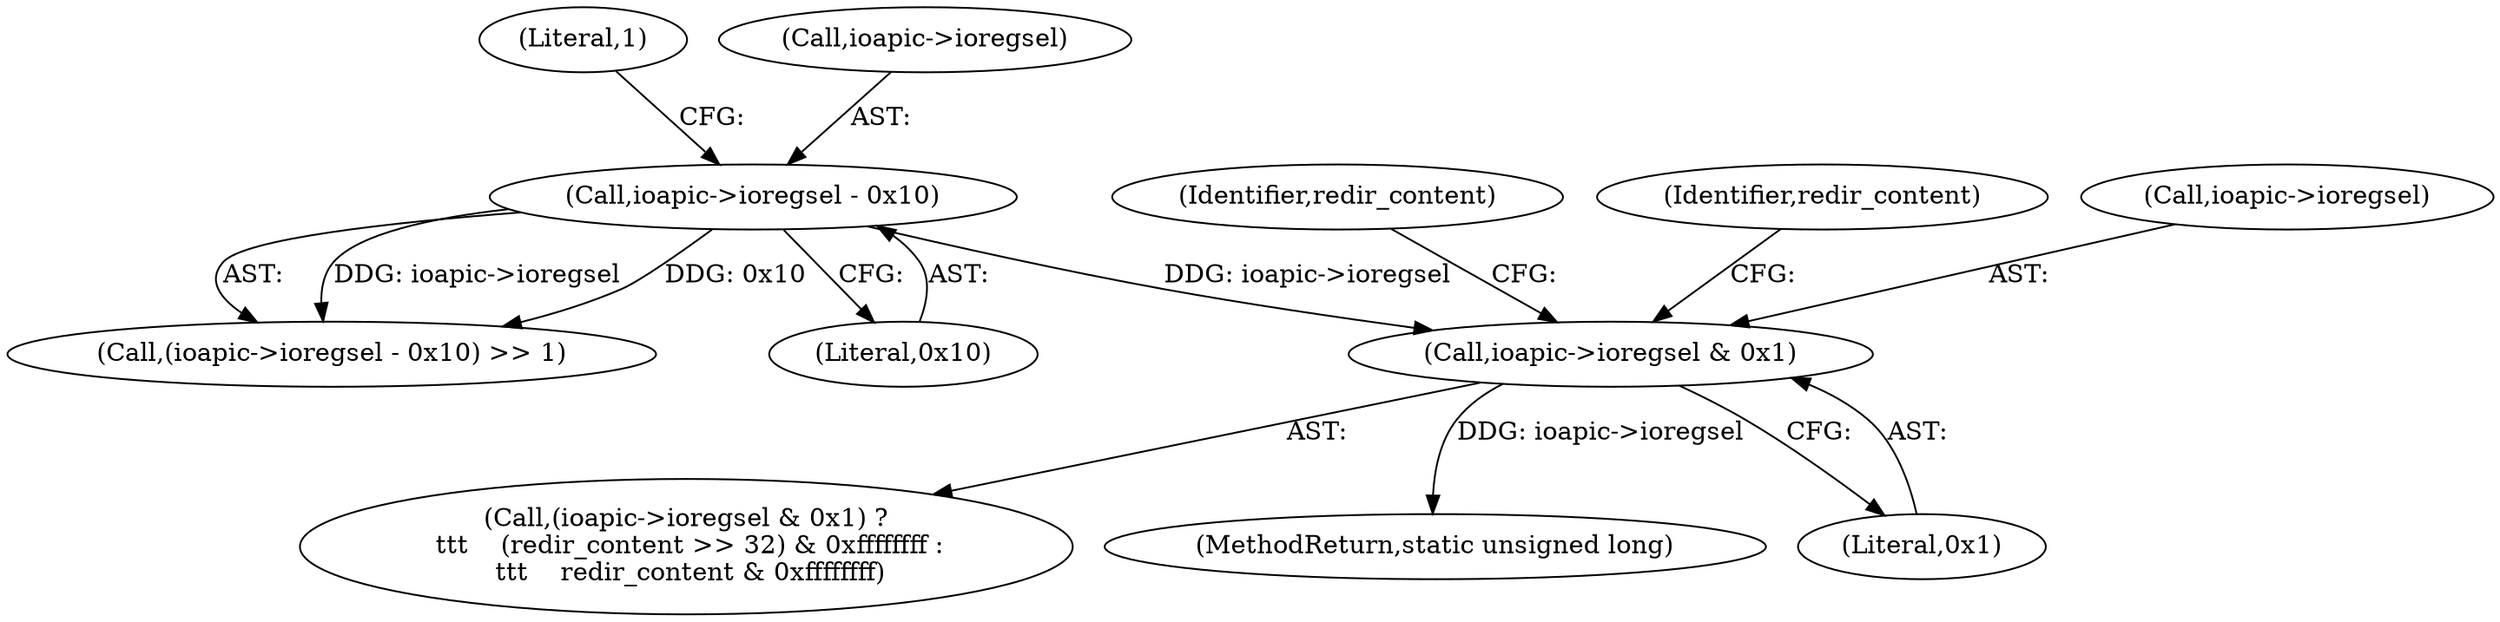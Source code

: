 digraph "0_linux_a2c118bfab8bc6b8bb213abfc35201e441693d55@pointer" {
"1000174" [label="(Call,ioapic->ioregsel & 0x1)"];
"1000147" [label="(Call,ioapic->ioregsel - 0x10)"];
"1000173" [label="(Call,(ioapic->ioregsel & 0x1) ?\n \t\t\t    (redir_content >> 32) & 0xffffffff :\n \t\t\t    redir_content & 0xffffffff)"];
"1000190" [label="(MethodReturn,static unsigned long)"];
"1000152" [label="(Literal,1)"];
"1000174" [label="(Call,ioapic->ioregsel & 0x1)"];
"1000146" [label="(Call,(ioapic->ioregsel - 0x10) >> 1)"];
"1000147" [label="(Call,ioapic->ioregsel - 0x10)"];
"1000181" [label="(Identifier,redir_content)"];
"1000185" [label="(Identifier,redir_content)"];
"1000151" [label="(Literal,0x10)"];
"1000175" [label="(Call,ioapic->ioregsel)"];
"1000148" [label="(Call,ioapic->ioregsel)"];
"1000178" [label="(Literal,0x1)"];
"1000174" -> "1000173"  [label="AST: "];
"1000174" -> "1000178"  [label="CFG: "];
"1000175" -> "1000174"  [label="AST: "];
"1000178" -> "1000174"  [label="AST: "];
"1000181" -> "1000174"  [label="CFG: "];
"1000185" -> "1000174"  [label="CFG: "];
"1000174" -> "1000190"  [label="DDG: ioapic->ioregsel"];
"1000147" -> "1000174"  [label="DDG: ioapic->ioregsel"];
"1000147" -> "1000146"  [label="AST: "];
"1000147" -> "1000151"  [label="CFG: "];
"1000148" -> "1000147"  [label="AST: "];
"1000151" -> "1000147"  [label="AST: "];
"1000152" -> "1000147"  [label="CFG: "];
"1000147" -> "1000146"  [label="DDG: ioapic->ioregsel"];
"1000147" -> "1000146"  [label="DDG: 0x10"];
}
